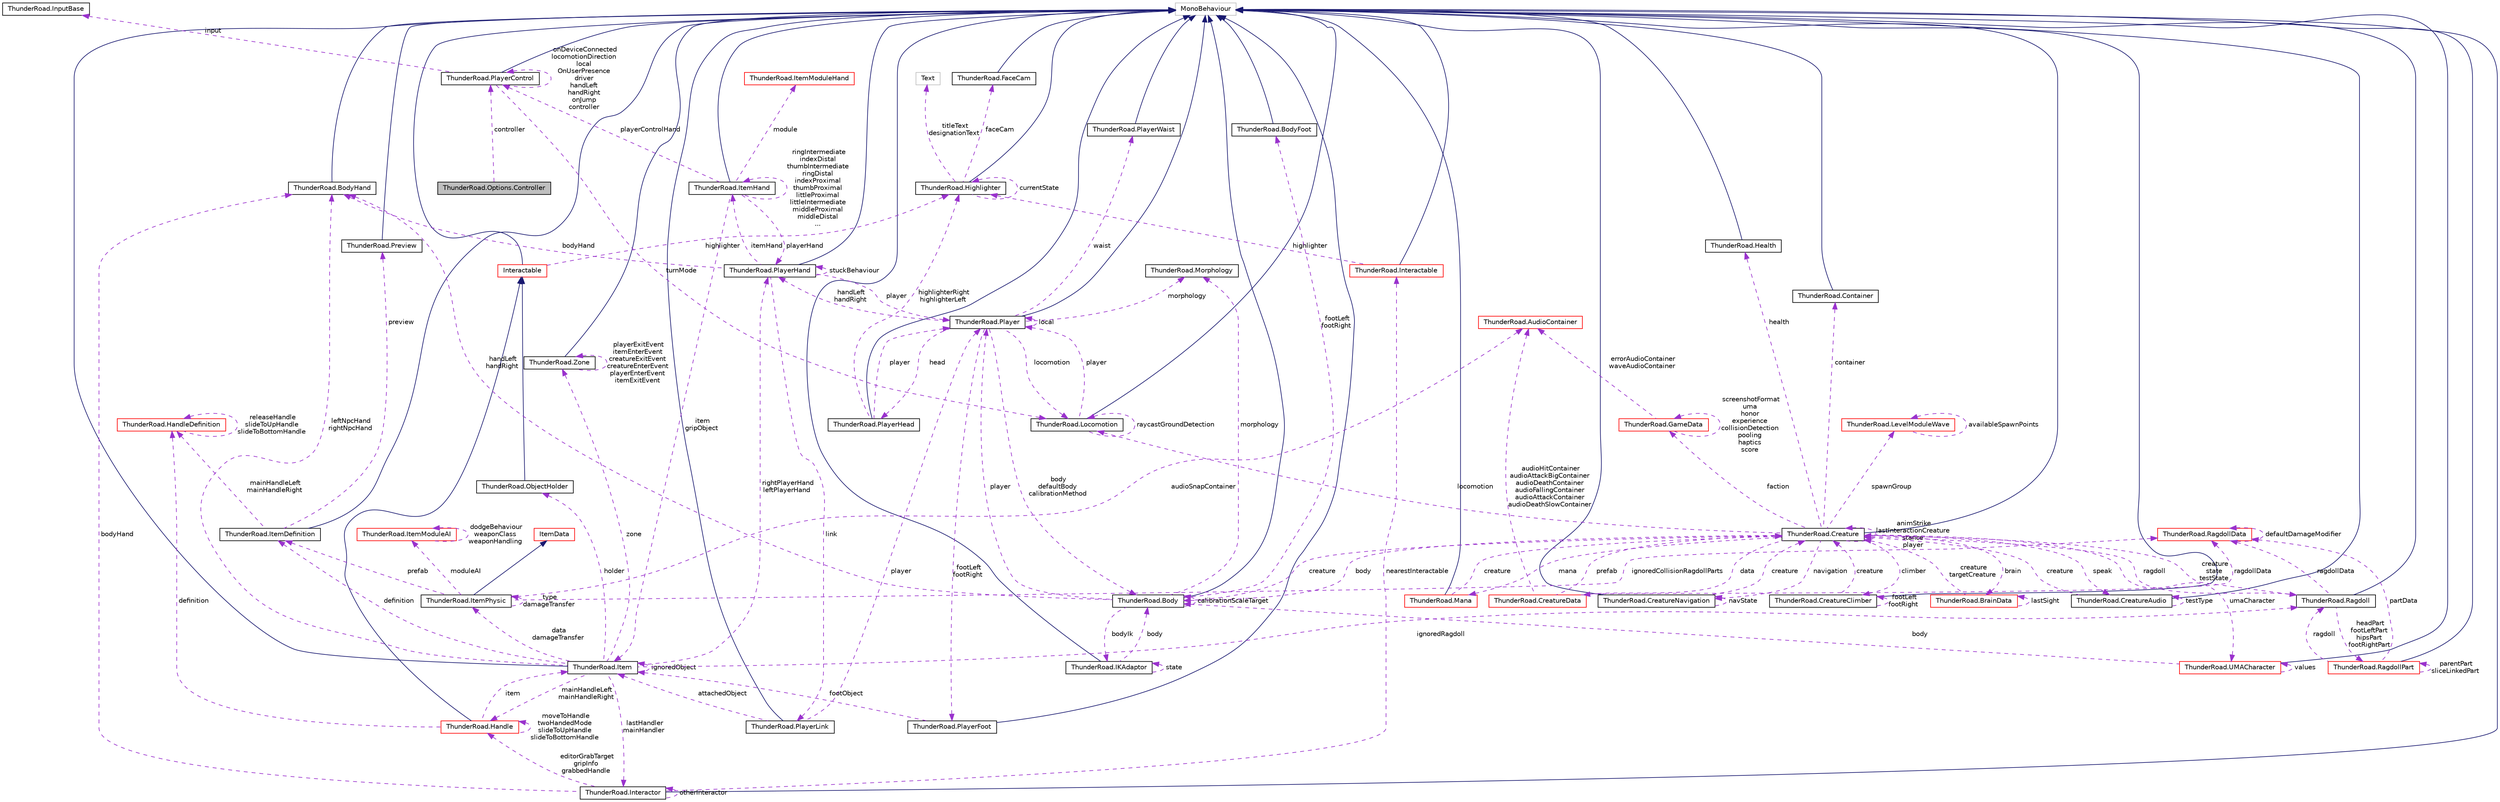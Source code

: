 digraph "ThunderRoad.Options.Controller"
{
 // LATEX_PDF_SIZE
  edge [fontname="Helvetica",fontsize="10",labelfontname="Helvetica",labelfontsize="10"];
  node [fontname="Helvetica",fontsize="10",shape=record];
  Node1 [label="ThunderRoad.Options.Controller",height=0.2,width=0.4,color="black", fillcolor="grey75", style="filled", fontcolor="black",tooltip="Class Controller."];
  Node2 -> Node1 [dir="back",color="darkorchid3",fontsize="10",style="dashed",label=" controller" ,fontname="Helvetica"];
  Node2 [label="ThunderRoad.PlayerControl",height=0.2,width=0.4,color="black", fillcolor="white", style="filled",URL="$class_thunder_road_1_1_player_control.html",tooltip="Class PlayerControl. Implements the UnityEngine.MonoBehaviour"];
  Node3 -> Node2 [dir="back",color="midnightblue",fontsize="10",style="solid",fontname="Helvetica"];
  Node3 [label="MonoBehaviour",height=0.2,width=0.4,color="grey75", fillcolor="white", style="filled",tooltip=" "];
  Node4 -> Node2 [dir="back",color="darkorchid3",fontsize="10",style="dashed",label=" input" ,fontname="Helvetica"];
  Node4 [label="ThunderRoad.InputBase",height=0.2,width=0.4,color="black", fillcolor="white", style="filled",URL="$class_thunder_road_1_1_input_base.html",tooltip="Class InputBase."];
  Node5 -> Node2 [dir="back",color="darkorchid3",fontsize="10",style="dashed",label=" turnMode" ,fontname="Helvetica"];
  Node5 [label="ThunderRoad.Locomotion",height=0.2,width=0.4,color="black", fillcolor="white", style="filled",URL="$class_thunder_road_1_1_locomotion.html",tooltip="Class Locomotion. Implements the UnityEngine.MonoBehaviour"];
  Node3 -> Node5 [dir="back",color="midnightblue",fontsize="10",style="solid",fontname="Helvetica"];
  Node6 -> Node5 [dir="back",color="darkorchid3",fontsize="10",style="dashed",label=" player" ,fontname="Helvetica"];
  Node6 [label="ThunderRoad.Player",height=0.2,width=0.4,color="black", fillcolor="white", style="filled",URL="$class_thunder_road_1_1_player.html",tooltip="Class Player. Implements the UnityEngine.MonoBehaviour"];
  Node3 -> Node6 [dir="back",color="midnightblue",fontsize="10",style="solid",fontname="Helvetica"];
  Node7 -> Node6 [dir="back",color="darkorchid3",fontsize="10",style="dashed",label=" footLeft\nfootRight" ,fontname="Helvetica"];
  Node7 [label="ThunderRoad.PlayerFoot",height=0.2,width=0.4,color="black", fillcolor="white", style="filled",URL="$class_thunder_road_1_1_player_foot.html",tooltip="Class PlayerFoot. Implements the UnityEngine.MonoBehaviour"];
  Node3 -> Node7 [dir="back",color="midnightblue",fontsize="10",style="solid",fontname="Helvetica"];
  Node8 -> Node7 [dir="back",color="darkorchid3",fontsize="10",style="dashed",label=" footObject" ,fontname="Helvetica"];
  Node8 [label="ThunderRoad.Item",height=0.2,width=0.4,color="black", fillcolor="white", style="filled",URL="$class_thunder_road_1_1_item.html",tooltip="Class Item. Implements the UnityEngine.MonoBehaviour"];
  Node3 -> Node8 [dir="back",color="midnightblue",fontsize="10",style="solid",fontname="Helvetica"];
  Node9 -> Node8 [dir="back",color="darkorchid3",fontsize="10",style="dashed",label=" lastHandler\nmainHandler" ,fontname="Helvetica"];
  Node9 [label="ThunderRoad.Interactor",height=0.2,width=0.4,color="black", fillcolor="white", style="filled",URL="$class_thunder_road_1_1_interactor.html",tooltip="Class Interactor. Implements the UnityEngine.MonoBehaviour"];
  Node3 -> Node9 [dir="back",color="midnightblue",fontsize="10",style="solid",fontname="Helvetica"];
  Node9 -> Node9 [dir="back",color="darkorchid3",fontsize="10",style="dashed",label=" otherInteractor" ,fontname="Helvetica"];
  Node10 -> Node9 [dir="back",color="darkorchid3",fontsize="10",style="dashed",label=" editorGrabTarget\ngripInfo\ngrabbedHandle" ,fontname="Helvetica"];
  Node10 [label="ThunderRoad.Handle",height=0.2,width=0.4,color="red", fillcolor="white", style="filled",URL="$class_thunder_road_1_1_handle.html",tooltip="Class Handle. Implements the ThunderRoad.Interactable"];
  Node11 -> Node10 [dir="back",color="midnightblue",fontsize="10",style="solid",fontname="Helvetica"];
  Node11 [label="Interactable",height=0.2,width=0.4,color="red", fillcolor="white", style="filled",URL="$class_thunder_road_1_1_interactable.html",tooltip="Class Interactable. Implements the UnityEngine.MonoBehaviour"];
  Node3 -> Node11 [dir="back",color="midnightblue",fontsize="10",style="solid",fontname="Helvetica"];
  Node12 -> Node11 [dir="back",color="darkorchid3",fontsize="10",style="dashed",label=" highlighter" ,fontname="Helvetica"];
  Node12 [label="ThunderRoad.Highlighter",height=0.2,width=0.4,color="black", fillcolor="white", style="filled",URL="$class_thunder_road_1_1_highlighter.html",tooltip="Class Highlighter. Implements the UnityEngine.MonoBehaviour"];
  Node3 -> Node12 [dir="back",color="midnightblue",fontsize="10",style="solid",fontname="Helvetica"];
  Node13 -> Node12 [dir="back",color="darkorchid3",fontsize="10",style="dashed",label=" faceCam" ,fontname="Helvetica"];
  Node13 [label="ThunderRoad.FaceCam",height=0.2,width=0.4,color="black", fillcolor="white", style="filled",URL="$class_thunder_road_1_1_face_cam.html",tooltip="Class FaceCam. Implements the UnityEngine.MonoBehaviour"];
  Node3 -> Node13 [dir="back",color="midnightblue",fontsize="10",style="solid",fontname="Helvetica"];
  Node14 -> Node12 [dir="back",color="darkorchid3",fontsize="10",style="dashed",label=" titleText\ndesignationText" ,fontname="Helvetica"];
  Node14 [label="Text",height=0.2,width=0.4,color="grey75", fillcolor="white", style="filled",tooltip=" "];
  Node12 -> Node12 [dir="back",color="darkorchid3",fontsize="10",style="dashed",label=" currentState" ,fontname="Helvetica"];
  Node18 -> Node10 [dir="back",color="darkorchid3",fontsize="10",style="dashed",label=" definition" ,fontname="Helvetica"];
  Node18 [label="ThunderRoad.HandleDefinition",height=0.2,width=0.4,color="red", fillcolor="white", style="filled",URL="$class_thunder_road_1_1_handle_definition.html",tooltip="Class HandleDefinition. Implements the ThunderRoad.InteractableDefinition"];
  Node18 -> Node18 [dir="back",color="darkorchid3",fontsize="10",style="dashed",label=" releaseHandle\nslideToUpHandle\nslideToBottomHandle" ,fontname="Helvetica"];
  Node10 -> Node10 [dir="back",color="darkorchid3",fontsize="10",style="dashed",label=" moveToHandle\ntwoHandedMode\nslideToUpHandle\nslideToBottomHandle" ,fontname="Helvetica"];
  Node8 -> Node10 [dir="back",color="darkorchid3",fontsize="10",style="dashed",label=" item" ,fontname="Helvetica"];
  Node79 -> Node9 [dir="back",color="darkorchid3",fontsize="10",style="dashed",label=" nearestInteractable" ,fontname="Helvetica"];
  Node79 [label="ThunderRoad.Interactable",height=0.2,width=0.4,color="red", fillcolor="white", style="filled",URL="$class_thunder_road_1_1_interactable.html",tooltip="Class Interactable. Implements the UnityEngine.MonoBehaviour"];
  Node3 -> Node79 [dir="back",color="midnightblue",fontsize="10",style="solid",fontname="Helvetica"];
  Node12 -> Node79 [dir="back",color="darkorchid3",fontsize="10",style="dashed",label=" highlighter" ,fontname="Helvetica"];
  Node64 -> Node9 [dir="back",color="darkorchid3",fontsize="10",style="dashed",label=" bodyHand" ,fontname="Helvetica"];
  Node64 [label="ThunderRoad.BodyHand",height=0.2,width=0.4,color="black", fillcolor="white", style="filled",URL="$class_thunder_road_1_1_body_hand.html",tooltip="Class BodyHand. Implements the UnityEngine.MonoBehaviour"];
  Node3 -> Node64 [dir="back",color="midnightblue",fontsize="10",style="solid",fontname="Helvetica"];
  Node80 -> Node8 [dir="back",color="darkorchid3",fontsize="10",style="dashed",label=" definition" ,fontname="Helvetica"];
  Node80 [label="ThunderRoad.ItemDefinition",height=0.2,width=0.4,color="black", fillcolor="white", style="filled",URL="$class_thunder_road_1_1_item_definition.html",tooltip="Class ItemDefinition. Implements the UnityEngine.MonoBehaviour"];
  Node3 -> Node80 [dir="back",color="midnightblue",fontsize="10",style="solid",fontname="Helvetica"];
  Node18 -> Node80 [dir="back",color="darkorchid3",fontsize="10",style="dashed",label=" mainHandleLeft\nmainHandleRight" ,fontname="Helvetica"];
  Node81 -> Node80 [dir="back",color="darkorchid3",fontsize="10",style="dashed",label=" preview" ,fontname="Helvetica"];
  Node81 [label="ThunderRoad.Preview",height=0.2,width=0.4,color="black", fillcolor="white", style="filled",URL="$class_thunder_road_1_1_preview.html",tooltip="Class Preview. Implements the UnityEngine.MonoBehaviour"];
  Node3 -> Node81 [dir="back",color="midnightblue",fontsize="10",style="solid",fontname="Helvetica"];
  Node46 -> Node8 [dir="back",color="darkorchid3",fontsize="10",style="dashed",label=" ignoredRagdoll" ,fontname="Helvetica"];
  Node46 [label="ThunderRoad.Ragdoll",height=0.2,width=0.4,color="black", fillcolor="white", style="filled",URL="$class_thunder_road_1_1_ragdoll.html",tooltip="Class Ragdoll. Implements the UnityEngine.MonoBehaviour"];
  Node3 -> Node46 [dir="back",color="midnightblue",fontsize="10",style="solid",fontname="Helvetica"];
  Node42 -> Node46 [dir="back",color="darkorchid3",fontsize="10",style="dashed",label=" ragdollData" ,fontname="Helvetica"];
  Node42 [label="ThunderRoad.RagdollData",height=0.2,width=0.4,color="red", fillcolor="white", style="filled",URL="$class_thunder_road_1_1_ragdoll_data.html",tooltip="Class RagdollData. Implements the ThunderRoad.CatalogData"];
  Node42 -> Node42 [dir="back",color="darkorchid3",fontsize="10",style="dashed",label=" defaultDamageModifier" ,fontname="Helvetica"];
  Node47 -> Node46 [dir="back",color="darkorchid3",fontsize="10",style="dashed",label=" headPart\nfootLeftPart\nhipsPart\nfootRightPart" ,fontname="Helvetica"];
  Node47 [label="ThunderRoad.RagdollPart",height=0.2,width=0.4,color="red", fillcolor="white", style="filled",URL="$class_thunder_road_1_1_ragdoll_part.html",tooltip="Class RagdollPart. Implements the UnityEngine.MonoBehaviour"];
  Node3 -> Node47 [dir="back",color="midnightblue",fontsize="10",style="solid",fontname="Helvetica"];
  Node42 -> Node47 [dir="back",color="darkorchid3",fontsize="10",style="dashed",label=" partData" ,fontname="Helvetica"];
  Node47 -> Node47 [dir="back",color="darkorchid3",fontsize="10",style="dashed",label=" parentPart\nsliceLinkedPart" ,fontname="Helvetica"];
  Node46 -> Node47 [dir="back",color="darkorchid3",fontsize="10",style="dashed",label=" ragdoll" ,fontname="Helvetica"];
  Node34 -> Node46 [dir="back",color="darkorchid3",fontsize="10",style="dashed",label=" creature\nstate\ntestState" ,fontname="Helvetica"];
  Node34 [label="ThunderRoad.Creature",height=0.2,width=0.4,color="black", fillcolor="white", style="filled",URL="$class_thunder_road_1_1_creature.html",tooltip="Class Creature. Implements the UnityEngine.MonoBehaviour"];
  Node3 -> Node34 [dir="back",color="midnightblue",fontsize="10",style="solid",fontname="Helvetica"];
  Node35 -> Node34 [dir="back",color="darkorchid3",fontsize="10",style="dashed",label=" climber" ,fontname="Helvetica"];
  Node35 [label="ThunderRoad.CreatureClimber",height=0.2,width=0.4,color="black", fillcolor="white", style="filled",URL="$class_thunder_road_1_1_creature_climber.html",tooltip="Class CreatureClimber. Implements the UnityEngine.MonoBehaviour"];
  Node3 -> Node35 [dir="back",color="midnightblue",fontsize="10",style="solid",fontname="Helvetica"];
  Node35 -> Node35 [dir="back",color="darkorchid3",fontsize="10",style="dashed",label=" footLeft\nfootRight" ,fontname="Helvetica"];
  Node34 -> Node35 [dir="back",color="darkorchid3",fontsize="10",style="dashed",label=" creature" ,fontname="Helvetica"];
  Node36 -> Node34 [dir="back",color="darkorchid3",fontsize="10",style="dashed",label=" health" ,fontname="Helvetica"];
  Node36 [label="ThunderRoad.Health",height=0.2,width=0.4,color="black", fillcolor="white", style="filled",URL="$class_thunder_road_1_1_health.html",tooltip="Class Health. Implements the UnityEngine.MonoBehaviour"];
  Node3 -> Node36 [dir="back",color="midnightblue",fontsize="10",style="solid",fontname="Helvetica"];
  Node37 -> Node34 [dir="back",color="darkorchid3",fontsize="10",style="dashed",label=" faction" ,fontname="Helvetica"];
  Node37 [label="ThunderRoad.GameData",height=0.2,width=0.4,color="red", fillcolor="white", style="filled",URL="$class_thunder_road_1_1_game_data.html",tooltip="Class GameData."];
  Node37 -> Node37 [dir="back",color="darkorchid3",fontsize="10",style="dashed",label=" screenshotFormat\numa\nhonor\nexperience\ncollisionDetection\npooling\nhaptics\nscore" ,fontname="Helvetica"];
  Node30 -> Node37 [dir="back",color="darkorchid3",fontsize="10",style="dashed",label=" errorAudioContainer\nwaveAudioContainer" ,fontname="Helvetica"];
  Node30 [label="ThunderRoad.AudioContainer",height=0.2,width=0.4,color="red", fillcolor="white", style="filled",URL="$class_thunder_road_1_1_audio_container.html",tooltip="Class AudioContainer. Implements the UnityEngine.ScriptableObject"];
  Node38 -> Node34 [dir="back",color="darkorchid3",fontsize="10",style="dashed",label=" spawnGroup" ,fontname="Helvetica"];
  Node38 [label="ThunderRoad.LevelModuleWave",height=0.2,width=0.4,color="red", fillcolor="white", style="filled",URL="$class_thunder_road_1_1_level_module_wave.html",tooltip="Class LevelModuleWave. Implements the ThunderRoad.LevelModule"];
  Node38 -> Node38 [dir="back",color="darkorchid3",fontsize="10",style="dashed",label=" availableSpawnPoints" ,fontname="Helvetica"];
  Node41 -> Node34 [dir="back",color="darkorchid3",fontsize="10",style="dashed",label=" data" ,fontname="Helvetica"];
  Node41 [label="ThunderRoad.CreatureData",height=0.2,width=0.4,color="red", fillcolor="white", style="filled",URL="$class_thunder_road_1_1_creature_data.html",tooltip="Class CreatureData. Implements the ThunderRoad.CatalogData"];
  Node42 -> Node41 [dir="back",color="darkorchid3",fontsize="10",style="dashed",label=" ragdollData" ,fontname="Helvetica"];
  Node30 -> Node41 [dir="back",color="darkorchid3",fontsize="10",style="dashed",label=" audioHitContainer\naudioAttackBigContainer\naudioDeathContainer\naudioFallingContainer\naudioAttackContainer\naudioDeathSlowContainer" ,fontname="Helvetica"];
  Node34 -> Node41 [dir="back",color="darkorchid3",fontsize="10",style="dashed",label=" prefab" ,fontname="Helvetica"];
  Node5 -> Node34 [dir="back",color="darkorchid3",fontsize="10",style="dashed",label=" locomotion" ,fontname="Helvetica"];
  Node46 -> Node34 [dir="back",color="darkorchid3",fontsize="10",style="dashed",label=" ragdoll" ,fontname="Helvetica"];
  Node61 -> Node34 [dir="back",color="darkorchid3",fontsize="10",style="dashed",label=" body" ,fontname="Helvetica"];
  Node61 [label="ThunderRoad.Body",height=0.2,width=0.4,color="black", fillcolor="white", style="filled",URL="$class_thunder_road_1_1_body.html",tooltip="Class Body. Implements the UnityEngine.MonoBehaviour"];
  Node3 -> Node61 [dir="back",color="midnightblue",fontsize="10",style="solid",fontname="Helvetica"];
  Node6 -> Node61 [dir="back",color="darkorchid3",fontsize="10",style="dashed",label=" player" ,fontname="Helvetica"];
  Node62 -> Node61 [dir="back",color="darkorchid3",fontsize="10",style="dashed",label=" morphology" ,fontname="Helvetica"];
  Node62 [label="ThunderRoad.Morphology",height=0.2,width=0.4,color="black", fillcolor="white", style="filled",URL="$class_thunder_road_1_1_morphology.html",tooltip="Class Morphology."];
  Node63 -> Node61 [dir="back",color="darkorchid3",fontsize="10",style="dashed",label=" bodyIk" ,fontname="Helvetica"];
  Node63 [label="ThunderRoad.IKAdaptor",height=0.2,width=0.4,color="black", fillcolor="white", style="filled",URL="$class_thunder_road_1_1_i_k_adaptor.html",tooltip="Class IKAdaptor. Implements the UnityEngine.MonoBehaviour"];
  Node3 -> Node63 [dir="back",color="midnightblue",fontsize="10",style="solid",fontname="Helvetica"];
  Node63 -> Node63 [dir="back",color="darkorchid3",fontsize="10",style="dashed",label=" state" ,fontname="Helvetica"];
  Node61 -> Node63 [dir="back",color="darkorchid3",fontsize="10",style="dashed",label=" body" ,fontname="Helvetica"];
  Node61 -> Node61 [dir="back",color="darkorchid3",fontsize="10",style="dashed",label=" calibrationScaleTarget" ,fontname="Helvetica"];
  Node34 -> Node61 [dir="back",color="darkorchid3",fontsize="10",style="dashed",label=" creature" ,fontname="Helvetica"];
  Node64 -> Node61 [dir="back",color="darkorchid3",fontsize="10",style="dashed",label=" handLeft\nhandRight" ,fontname="Helvetica"];
  Node65 -> Node61 [dir="back",color="darkorchid3",fontsize="10",style="dashed",label=" footLeft\nfootRight" ,fontname="Helvetica"];
  Node65 [label="ThunderRoad.BodyFoot",height=0.2,width=0.4,color="black", fillcolor="white", style="filled",URL="$class_thunder_road_1_1_body_foot.html",tooltip="Class BodyFoot. Implements the UnityEngine.MonoBehaviour"];
  Node3 -> Node65 [dir="back",color="midnightblue",fontsize="10",style="solid",fontname="Helvetica"];
  Node66 -> Node34 [dir="back",color="darkorchid3",fontsize="10",style="dashed",label=" speak" ,fontname="Helvetica"];
  Node66 [label="ThunderRoad.CreatureAudio",height=0.2,width=0.4,color="black", fillcolor="white", style="filled",URL="$class_thunder_road_1_1_creature_audio.html",tooltip="Class CreatureAudio. Implements the UnityEngine.MonoBehaviour"];
  Node3 -> Node66 [dir="back",color="midnightblue",fontsize="10",style="solid",fontname="Helvetica"];
  Node66 -> Node66 [dir="back",color="darkorchid3",fontsize="10",style="dashed",label=" testType" ,fontname="Helvetica"];
  Node34 -> Node66 [dir="back",color="darkorchid3",fontsize="10",style="dashed",label=" creature" ,fontname="Helvetica"];
  Node34 -> Node34 [dir="back",color="darkorchid3",fontsize="10",style="dashed",label=" animStrike\nlastInteractionCreature\nstance\nplayer" ,fontname="Helvetica"];
  Node32 -> Node34 [dir="back",color="darkorchid3",fontsize="10",style="dashed",label=" mana" ,fontname="Helvetica"];
  Node32 [label="ThunderRoad.Mana",height=0.2,width=0.4,color="red", fillcolor="white", style="filled",URL="$class_thunder_road_1_1_mana.html",tooltip="Class Mana. Implements the UnityEngine.MonoBehaviour"];
  Node3 -> Node32 [dir="back",color="midnightblue",fontsize="10",style="solid",fontname="Helvetica"];
  Node34 -> Node32 [dir="back",color="darkorchid3",fontsize="10",style="dashed",label=" creature" ,fontname="Helvetica"];
  Node67 -> Node34 [dir="back",color="darkorchid3",fontsize="10",style="dashed",label=" umaCharacter" ,fontname="Helvetica"];
  Node67 [label="ThunderRoad.UMACharacter",height=0.2,width=0.4,color="red", fillcolor="white", style="filled",URL="$class_thunder_road_1_1_u_m_a_character.html",tooltip="Class UMACharacter. Implements the UnityEngine.MonoBehaviour"];
  Node3 -> Node67 [dir="back",color="midnightblue",fontsize="10",style="solid",fontname="Helvetica"];
  Node61 -> Node67 [dir="back",color="darkorchid3",fontsize="10",style="dashed",label=" body" ,fontname="Helvetica"];
  Node67 -> Node67 [dir="back",color="darkorchid3",fontsize="10",style="dashed",label=" values" ,fontname="Helvetica"];
  Node68 -> Node34 [dir="back",color="darkorchid3",fontsize="10",style="dashed",label=" container" ,fontname="Helvetica"];
  Node68 [label="ThunderRoad.Container",height=0.2,width=0.4,color="black", fillcolor="white", style="filled",URL="$class_thunder_road_1_1_container.html",tooltip="Class Container. Implements the UnityEngine.MonoBehaviour"];
  Node3 -> Node68 [dir="back",color="midnightblue",fontsize="10",style="solid",fontname="Helvetica"];
  Node69 -> Node34 [dir="back",color="darkorchid3",fontsize="10",style="dashed",label=" brain" ,fontname="Helvetica"];
  Node69 [label="ThunderRoad.BrainData",height=0.2,width=0.4,color="red", fillcolor="white", style="filled",URL="$class_thunder_road_1_1_brain_data.html",tooltip="Class BrainData. Implements the ThunderRoad.CatalogData"];
  Node34 -> Node69 [dir="back",color="darkorchid3",fontsize="10",style="dashed",label=" creature\ntargetCreature" ,fontname="Helvetica"];
  Node69 -> Node69 [dir="back",color="darkorchid3",fontsize="10",style="dashed",label=" lastSight" ,fontname="Helvetica"];
  Node77 -> Node34 [dir="back",color="darkorchid3",fontsize="10",style="dashed",label=" navigation" ,fontname="Helvetica"];
  Node77 [label="ThunderRoad.CreatureNavigation",height=0.2,width=0.4,color="black", fillcolor="white", style="filled",URL="$class_thunder_road_1_1_creature_navigation.html",tooltip="Class CreatureNavigation. Implements the UnityEngine.MonoBehaviour"];
  Node3 -> Node77 [dir="back",color="midnightblue",fontsize="10",style="solid",fontname="Helvetica"];
  Node34 -> Node77 [dir="back",color="darkorchid3",fontsize="10",style="dashed",label=" creature" ,fontname="Helvetica"];
  Node77 -> Node77 [dir="back",color="darkorchid3",fontsize="10",style="dashed",label=" navState" ,fontname="Helvetica"];
  Node82 -> Node8 [dir="back",color="darkorchid3",fontsize="10",style="dashed",label=" data\ndamageTransfer" ,fontname="Helvetica"];
  Node82 [label="ThunderRoad.ItemPhysic",height=0.2,width=0.4,color="black", fillcolor="white", style="filled",URL="$class_thunder_road_1_1_item_physic.html",tooltip="Class ItemPhysic. Implements the ThunderRoad.ItemData"];
  Node83 -> Node82 [dir="back",color="midnightblue",fontsize="10",style="solid",fontname="Helvetica"];
  Node83 [label="ItemData",height=0.2,width=0.4,color="red", fillcolor="white", style="filled",URL="$class_thunder_road_1_1_item_data.html",tooltip="Class ItemData. Implements the ThunderRoad.CatalogData"];
  Node42 -> Node82 [dir="back",color="darkorchid3",fontsize="10",style="dashed",label=" ignoredCollisionRagdollParts" ,fontname="Helvetica"];
  Node80 -> Node82 [dir="back",color="darkorchid3",fontsize="10",style="dashed",label=" prefab" ,fontname="Helvetica"];
  Node30 -> Node82 [dir="back",color="darkorchid3",fontsize="10",style="dashed",label=" audioSnapContainer" ,fontname="Helvetica"];
  Node82 -> Node82 [dir="back",color="darkorchid3",fontsize="10",style="dashed",label=" type\ndamageTransfer" ,fontname="Helvetica"];
  Node84 -> Node82 [dir="back",color="darkorchid3",fontsize="10",style="dashed",label=" moduleAI" ,fontname="Helvetica"];
  Node84 [label="ThunderRoad.ItemModuleAI",height=0.2,width=0.4,color="red", fillcolor="white", style="filled",URL="$class_thunder_road_1_1_item_module_a_i.html",tooltip="Class ItemModuleAI. Implements the ThunderRoad.ItemModule"];
  Node84 -> Node84 [dir="back",color="darkorchid3",fontsize="10",style="dashed",label=" dodgeBehaviour\nweaponClass\nweaponHandling" ,fontname="Helvetica"];
  Node86 -> Node8 [dir="back",color="darkorchid3",fontsize="10",style="dashed",label=" holder" ,fontname="Helvetica"];
  Node86 [label="ThunderRoad.ObjectHolder",height=0.2,width=0.4,color="black", fillcolor="white", style="filled",URL="$class_thunder_road_1_1_object_holder.html",tooltip="Class ObjectHolder. Implements the ThunderRoad.Interactable"];
  Node11 -> Node86 [dir="back",color="midnightblue",fontsize="10",style="solid",fontname="Helvetica"];
  Node10 -> Node8 [dir="back",color="darkorchid3",fontsize="10",style="dashed",label=" mainHandleLeft\nmainHandleRight" ,fontname="Helvetica"];
  Node8 -> Node8 [dir="back",color="darkorchid3",fontsize="10",style="dashed",label=" ignoredObject" ,fontname="Helvetica"];
  Node87 -> Node8 [dir="back",color="darkorchid3",fontsize="10",style="dashed",label=" zone" ,fontname="Helvetica"];
  Node87 [label="ThunderRoad.Zone",height=0.2,width=0.4,color="black", fillcolor="white", style="filled",URL="$class_thunder_road_1_1_zone.html",tooltip="Class Zone. Implements the UnityEngine.MonoBehaviour"];
  Node3 -> Node87 [dir="back",color="midnightblue",fontsize="10",style="solid",fontname="Helvetica"];
  Node87 -> Node87 [dir="back",color="darkorchid3",fontsize="10",style="dashed",label=" playerExitEvent\nitemEnterEvent\ncreatureExitEvent\ncreatureEnterEvent\nplayerEnterEvent\nitemExitEvent" ,fontname="Helvetica"];
  Node64 -> Node8 [dir="back",color="darkorchid3",fontsize="10",style="dashed",label=" leftNpcHand\nrightNpcHand" ,fontname="Helvetica"];
  Node88 -> Node8 [dir="back",color="darkorchid3",fontsize="10",style="dashed",label=" rightPlayerHand\nleftPlayerHand" ,fontname="Helvetica"];
  Node88 [label="ThunderRoad.PlayerHand",height=0.2,width=0.4,color="black", fillcolor="white", style="filled",URL="$class_thunder_road_1_1_player_hand.html",tooltip="Class PlayerHand. Implements the UnityEngine.MonoBehaviour"];
  Node3 -> Node88 [dir="back",color="midnightblue",fontsize="10",style="solid",fontname="Helvetica"];
  Node6 -> Node88 [dir="back",color="darkorchid3",fontsize="10",style="dashed",label=" player" ,fontname="Helvetica"];
  Node89 -> Node88 [dir="back",color="darkorchid3",fontsize="10",style="dashed",label=" link" ,fontname="Helvetica"];
  Node89 [label="ThunderRoad.PlayerLink",height=0.2,width=0.4,color="black", fillcolor="white", style="filled",URL="$class_thunder_road_1_1_player_link.html",tooltip="Class PlayerLink. Implements the UnityEngine.MonoBehaviour"];
  Node3 -> Node89 [dir="back",color="midnightblue",fontsize="10",style="solid",fontname="Helvetica"];
  Node6 -> Node89 [dir="back",color="darkorchid3",fontsize="10",style="dashed",label=" player" ,fontname="Helvetica"];
  Node8 -> Node89 [dir="back",color="darkorchid3",fontsize="10",style="dashed",label=" attachedObject" ,fontname="Helvetica"];
  Node90 -> Node88 [dir="back",color="darkorchid3",fontsize="10",style="dashed",label=" itemHand" ,fontname="Helvetica"];
  Node90 [label="ThunderRoad.ItemHand",height=0.2,width=0.4,color="black", fillcolor="white", style="filled",URL="$class_thunder_road_1_1_item_hand.html",tooltip="Class ItemHand. Implements the UnityEngine.MonoBehaviour"];
  Node3 -> Node90 [dir="back",color="midnightblue",fontsize="10",style="solid",fontname="Helvetica"];
  Node91 -> Node90 [dir="back",color="darkorchid3",fontsize="10",style="dashed",label=" module" ,fontname="Helvetica"];
  Node91 [label="ThunderRoad.ItemModuleHand",height=0.2,width=0.4,color="red", fillcolor="white", style="filled",URL="$class_thunder_road_1_1_item_module_hand.html",tooltip="Class ItemModuleHand. Implements the ThunderRoad.ItemModule"];
  Node2 -> Node90 [dir="back",color="darkorchid3",fontsize="10",style="dashed",label=" playerControlHand" ,fontname="Helvetica"];
  Node90 -> Node90 [dir="back",color="darkorchid3",fontsize="10",style="dashed",label=" ringIntermediate\nindexDistal\nthumbIntermediate\nringDistal\nindexProximal\nthumbProximal\nlittleProximal\nlittleIntermediate\nmiddleProximal\nmiddleDistal\n..." ,fontname="Helvetica"];
  Node8 -> Node90 [dir="back",color="darkorchid3",fontsize="10",style="dashed",label=" item\ngripObject" ,fontname="Helvetica"];
  Node88 -> Node90 [dir="back",color="darkorchid3",fontsize="10",style="dashed",label=" playerHand" ,fontname="Helvetica"];
  Node64 -> Node88 [dir="back",color="darkorchid3",fontsize="10",style="dashed",label=" bodyHand" ,fontname="Helvetica"];
  Node88 -> Node88 [dir="back",color="darkorchid3",fontsize="10",style="dashed",label=" stuckBehaviour" ,fontname="Helvetica"];
  Node6 -> Node6 [dir="back",color="darkorchid3",fontsize="10",style="dashed",label=" local" ,fontname="Helvetica"];
  Node62 -> Node6 [dir="back",color="darkorchid3",fontsize="10",style="dashed",label=" morphology" ,fontname="Helvetica"];
  Node5 -> Node6 [dir="back",color="darkorchid3",fontsize="10",style="dashed",label=" locomotion" ,fontname="Helvetica"];
  Node92 -> Node6 [dir="back",color="darkorchid3",fontsize="10",style="dashed",label=" head" ,fontname="Helvetica"];
  Node92 [label="ThunderRoad.PlayerHead",height=0.2,width=0.4,color="black", fillcolor="white", style="filled",URL="$class_thunder_road_1_1_player_head.html",tooltip="Class PlayerHead. Implements the UnityEngine.MonoBehaviour"];
  Node3 -> Node92 [dir="back",color="midnightblue",fontsize="10",style="solid",fontname="Helvetica"];
  Node6 -> Node92 [dir="back",color="darkorchid3",fontsize="10",style="dashed",label=" player" ,fontname="Helvetica"];
  Node12 -> Node92 [dir="back",color="darkorchid3",fontsize="10",style="dashed",label=" highlighterRight\nhighlighterLeft" ,fontname="Helvetica"];
  Node61 -> Node6 [dir="back",color="darkorchid3",fontsize="10",style="dashed",label=" body\ndefaultBody\ncalibrationMethod" ,fontname="Helvetica"];
  Node93 -> Node6 [dir="back",color="darkorchid3",fontsize="10",style="dashed",label=" waist" ,fontname="Helvetica"];
  Node93 [label="ThunderRoad.PlayerWaist",height=0.2,width=0.4,color="black", fillcolor="white", style="filled",URL="$class_thunder_road_1_1_player_waist.html",tooltip="Class PlayerWaist. Implements the UnityEngine.MonoBehaviour"];
  Node3 -> Node93 [dir="back",color="midnightblue",fontsize="10",style="solid",fontname="Helvetica"];
  Node88 -> Node6 [dir="back",color="darkorchid3",fontsize="10",style="dashed",label=" handLeft\nhandRight" ,fontname="Helvetica"];
  Node5 -> Node5 [dir="back",color="darkorchid3",fontsize="10",style="dashed",label=" raycastGroundDetection" ,fontname="Helvetica"];
  Node2 -> Node2 [dir="back",color="darkorchid3",fontsize="10",style="dashed",label=" onDeviceConnected\nlocomotionDirection\nlocal\nOnUserPresence\ndriver\nhandLeft\nhandRight\nonJump\ncontroller" ,fontname="Helvetica"];
}
